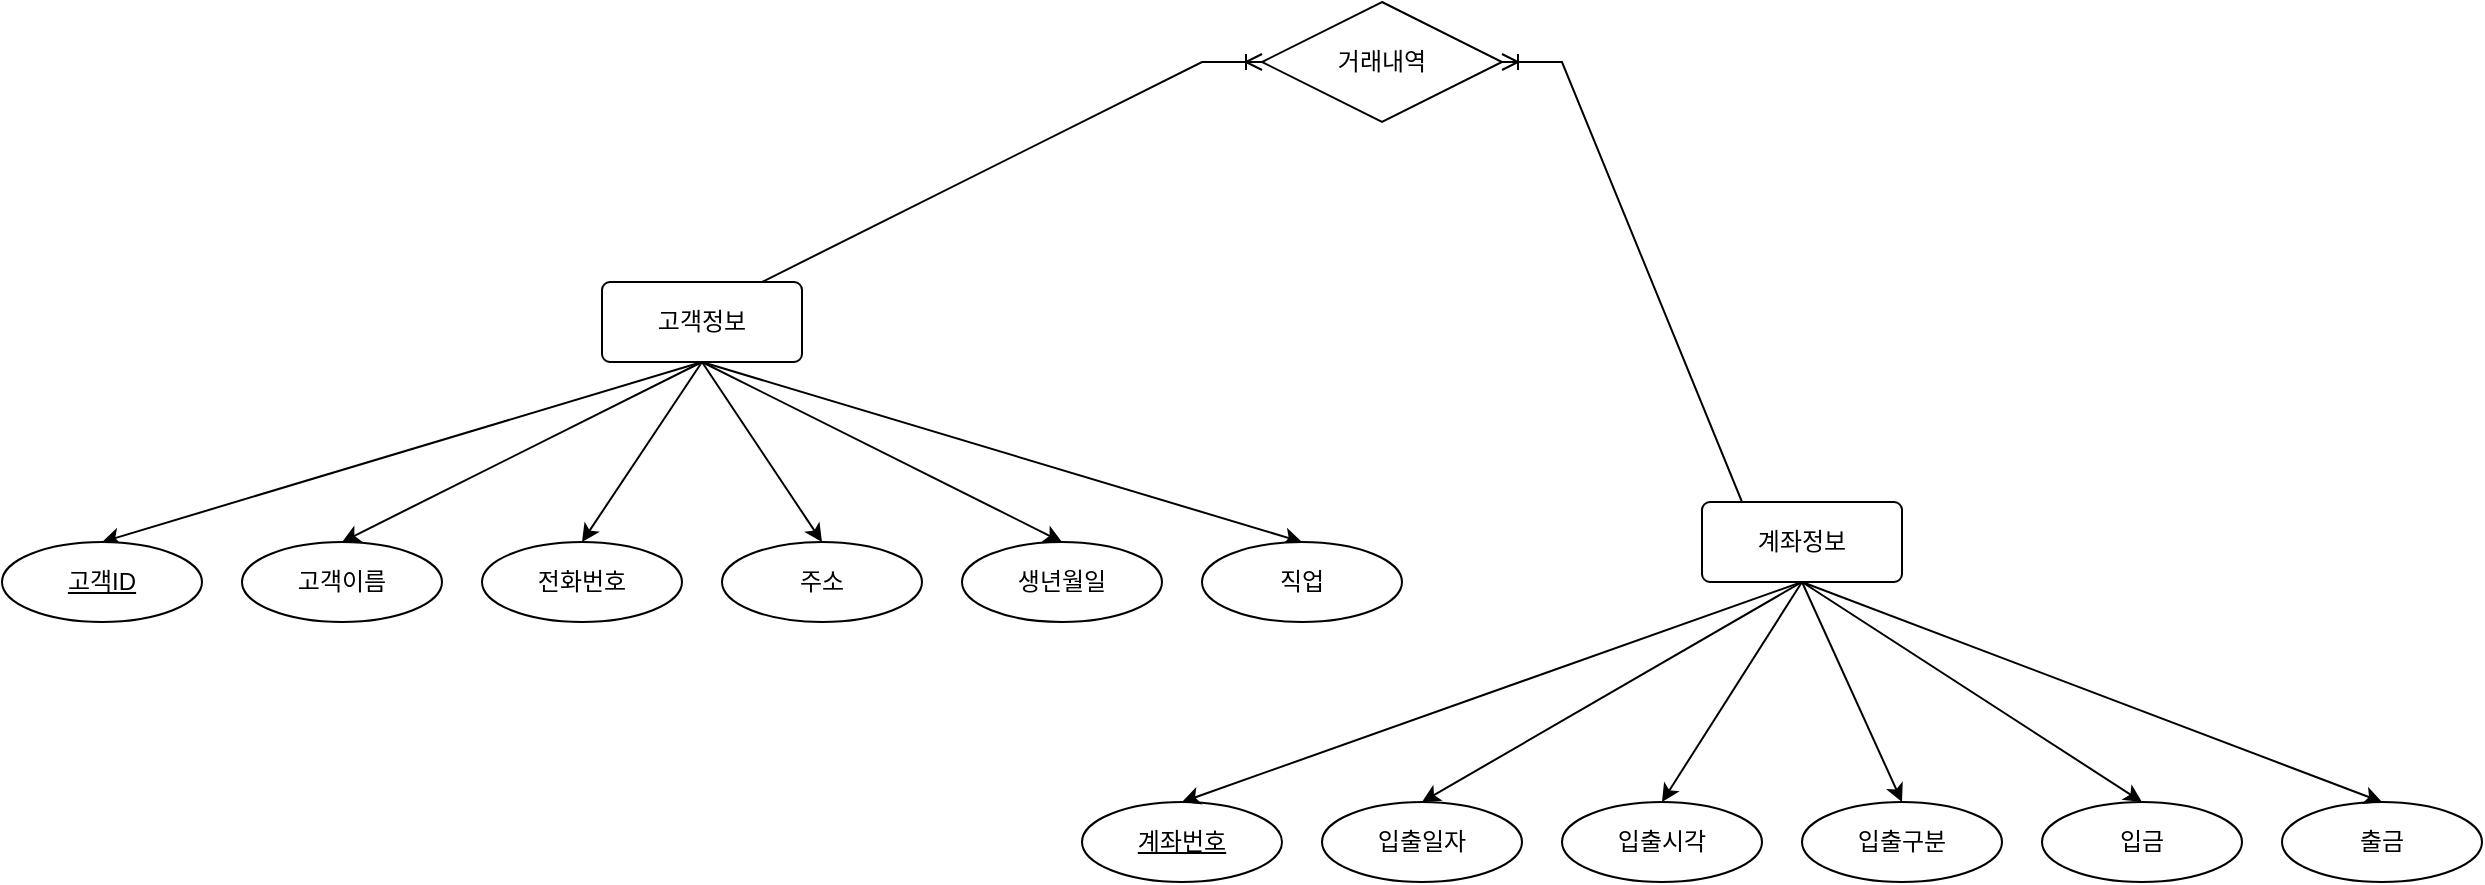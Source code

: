 <mxfile version="21.2.1" type="device">
  <diagram name="페이지-1" id="g9np7MKLt3bW4mT6_ySS">
    <mxGraphModel dx="1366" dy="750" grid="1" gridSize="10" guides="1" tooltips="1" connect="1" arrows="1" fold="1" page="1" pageScale="1" pageWidth="4681" pageHeight="3300" math="0" shadow="0">
      <root>
        <mxCell id="0" />
        <mxCell id="1" parent="0" />
        <mxCell id="_g0iXKSedKcJ-6QyVx5p-8" style="rounded=0;orthogonalLoop=1;jettySize=auto;html=1;entryX=0.5;entryY=0;entryDx=0;entryDy=0;exitX=0.5;exitY=1;exitDx=0;exitDy=0;" edge="1" parent="1" source="_g0iXKSedKcJ-6QyVx5p-1" target="_g0iXKSedKcJ-6QyVx5p-2">
          <mxGeometry relative="1" as="geometry" />
        </mxCell>
        <mxCell id="_g0iXKSedKcJ-6QyVx5p-9" style="rounded=0;orthogonalLoop=1;jettySize=auto;html=1;entryX=0.5;entryY=0;entryDx=0;entryDy=0;exitX=0.5;exitY=1;exitDx=0;exitDy=0;" edge="1" parent="1" source="_g0iXKSedKcJ-6QyVx5p-1" target="_g0iXKSedKcJ-6QyVx5p-3">
          <mxGeometry relative="1" as="geometry" />
        </mxCell>
        <mxCell id="_g0iXKSedKcJ-6QyVx5p-10" style="rounded=0;orthogonalLoop=1;jettySize=auto;html=1;entryX=0.5;entryY=0;entryDx=0;entryDy=0;exitX=0.5;exitY=1;exitDx=0;exitDy=0;" edge="1" parent="1" source="_g0iXKSedKcJ-6QyVx5p-1" target="_g0iXKSedKcJ-6QyVx5p-4">
          <mxGeometry relative="1" as="geometry" />
        </mxCell>
        <mxCell id="_g0iXKSedKcJ-6QyVx5p-11" style="rounded=0;orthogonalLoop=1;jettySize=auto;html=1;entryX=0.5;entryY=0;entryDx=0;entryDy=0;exitX=0.5;exitY=1;exitDx=0;exitDy=0;" edge="1" parent="1" source="_g0iXKSedKcJ-6QyVx5p-1" target="_g0iXKSedKcJ-6QyVx5p-5">
          <mxGeometry relative="1" as="geometry" />
        </mxCell>
        <mxCell id="_g0iXKSedKcJ-6QyVx5p-12" style="rounded=0;orthogonalLoop=1;jettySize=auto;html=1;entryX=0.5;entryY=0;entryDx=0;entryDy=0;exitX=0.5;exitY=1;exitDx=0;exitDy=0;" edge="1" parent="1" source="_g0iXKSedKcJ-6QyVx5p-1" target="_g0iXKSedKcJ-6QyVx5p-6">
          <mxGeometry relative="1" as="geometry" />
        </mxCell>
        <mxCell id="_g0iXKSedKcJ-6QyVx5p-13" style="rounded=0;orthogonalLoop=1;jettySize=auto;html=1;entryX=0.5;entryY=0;entryDx=0;entryDy=0;exitX=0.5;exitY=1;exitDx=0;exitDy=0;" edge="1" parent="1" source="_g0iXKSedKcJ-6QyVx5p-1" target="_g0iXKSedKcJ-6QyVx5p-7">
          <mxGeometry relative="1" as="geometry" />
        </mxCell>
        <mxCell id="_g0iXKSedKcJ-6QyVx5p-1" value="고객정보" style="rounded=1;arcSize=10;whiteSpace=wrap;html=1;align=center;" vertex="1" parent="1">
          <mxGeometry x="710" y="700" width="100" height="40" as="geometry" />
        </mxCell>
        <mxCell id="_g0iXKSedKcJ-6QyVx5p-2" value="고객ID" style="ellipse;whiteSpace=wrap;html=1;align=center;fontStyle=4;" vertex="1" parent="1">
          <mxGeometry x="410" y="830" width="100" height="40" as="geometry" />
        </mxCell>
        <mxCell id="_g0iXKSedKcJ-6QyVx5p-3" value="고객이름" style="ellipse;whiteSpace=wrap;html=1;align=center;" vertex="1" parent="1">
          <mxGeometry x="530" y="830" width="100" height="40" as="geometry" />
        </mxCell>
        <mxCell id="_g0iXKSedKcJ-6QyVx5p-4" value="전화번호" style="ellipse;whiteSpace=wrap;html=1;align=center;" vertex="1" parent="1">
          <mxGeometry x="650" y="830" width="100" height="40" as="geometry" />
        </mxCell>
        <mxCell id="_g0iXKSedKcJ-6QyVx5p-5" value="주소" style="ellipse;whiteSpace=wrap;html=1;align=center;" vertex="1" parent="1">
          <mxGeometry x="770" y="830" width="100" height="40" as="geometry" />
        </mxCell>
        <mxCell id="_g0iXKSedKcJ-6QyVx5p-6" value="생년월일" style="ellipse;whiteSpace=wrap;html=1;align=center;" vertex="1" parent="1">
          <mxGeometry x="890" y="830" width="100" height="40" as="geometry" />
        </mxCell>
        <mxCell id="_g0iXKSedKcJ-6QyVx5p-7" value="직업" style="ellipse;whiteSpace=wrap;html=1;align=center;" vertex="1" parent="1">
          <mxGeometry x="1010" y="830" width="100" height="40" as="geometry" />
        </mxCell>
        <mxCell id="_g0iXKSedKcJ-6QyVx5p-15" value="계좌정보" style="rounded=1;arcSize=10;whiteSpace=wrap;html=1;align=center;" vertex="1" parent="1">
          <mxGeometry x="1260" y="810" width="100" height="40" as="geometry" />
        </mxCell>
        <mxCell id="_g0iXKSedKcJ-6QyVx5p-16" value="계좌번호" style="ellipse;whiteSpace=wrap;html=1;align=center;fontStyle=4;" vertex="1" parent="1">
          <mxGeometry x="950" y="960" width="100" height="40" as="geometry" />
        </mxCell>
        <mxCell id="_g0iXKSedKcJ-6QyVx5p-17" value="입출일자" style="ellipse;whiteSpace=wrap;html=1;align=center;" vertex="1" parent="1">
          <mxGeometry x="1070" y="960" width="100" height="40" as="geometry" />
        </mxCell>
        <mxCell id="_g0iXKSedKcJ-6QyVx5p-18" value="입출시각" style="ellipse;whiteSpace=wrap;html=1;align=center;" vertex="1" parent="1">
          <mxGeometry x="1190" y="960" width="100" height="40" as="geometry" />
        </mxCell>
        <mxCell id="_g0iXKSedKcJ-6QyVx5p-19" value="입출구분" style="ellipse;whiteSpace=wrap;html=1;align=center;" vertex="1" parent="1">
          <mxGeometry x="1310" y="960" width="100" height="40" as="geometry" />
        </mxCell>
        <mxCell id="_g0iXKSedKcJ-6QyVx5p-20" value="입금" style="ellipse;whiteSpace=wrap;html=1;align=center;" vertex="1" parent="1">
          <mxGeometry x="1430" y="960" width="100" height="40" as="geometry" />
        </mxCell>
        <mxCell id="_g0iXKSedKcJ-6QyVx5p-21" value="출금" style="ellipse;whiteSpace=wrap;html=1;align=center;" vertex="1" parent="1">
          <mxGeometry x="1550" y="960" width="100" height="40" as="geometry" />
        </mxCell>
        <mxCell id="_g0iXKSedKcJ-6QyVx5p-22" style="rounded=0;orthogonalLoop=1;jettySize=auto;html=1;entryX=0.5;entryY=0;entryDx=0;entryDy=0;exitX=0.5;exitY=1;exitDx=0;exitDy=0;" edge="1" parent="1" source="_g0iXKSedKcJ-6QyVx5p-15" target="_g0iXKSedKcJ-6QyVx5p-16">
          <mxGeometry relative="1" as="geometry">
            <mxPoint x="1310" y="880" as="sourcePoint" />
            <mxPoint x="1010" y="940" as="targetPoint" />
          </mxGeometry>
        </mxCell>
        <mxCell id="_g0iXKSedKcJ-6QyVx5p-23" style="rounded=0;orthogonalLoop=1;jettySize=auto;html=1;entryX=0.5;entryY=0;entryDx=0;entryDy=0;exitX=0.5;exitY=1;exitDx=0;exitDy=0;" edge="1" parent="1" source="_g0iXKSedKcJ-6QyVx5p-15" target="_g0iXKSedKcJ-6QyVx5p-17">
          <mxGeometry relative="1" as="geometry">
            <mxPoint x="1320" y="860" as="sourcePoint" />
            <mxPoint x="1010" y="950" as="targetPoint" />
          </mxGeometry>
        </mxCell>
        <mxCell id="_g0iXKSedKcJ-6QyVx5p-24" style="rounded=0;orthogonalLoop=1;jettySize=auto;html=1;entryX=0.5;entryY=0;entryDx=0;entryDy=0;exitX=0.5;exitY=1;exitDx=0;exitDy=0;" edge="1" parent="1" source="_g0iXKSedKcJ-6QyVx5p-15" target="_g0iXKSedKcJ-6QyVx5p-18">
          <mxGeometry relative="1" as="geometry">
            <mxPoint x="1320" y="890" as="sourcePoint" />
            <mxPoint x="1010" y="950" as="targetPoint" />
          </mxGeometry>
        </mxCell>
        <mxCell id="_g0iXKSedKcJ-6QyVx5p-25" style="rounded=0;orthogonalLoop=1;jettySize=auto;html=1;entryX=0.5;entryY=0;entryDx=0;entryDy=0;exitX=0.5;exitY=1;exitDx=0;exitDy=0;" edge="1" parent="1" source="_g0iXKSedKcJ-6QyVx5p-15" target="_g0iXKSedKcJ-6QyVx5p-19">
          <mxGeometry relative="1" as="geometry">
            <mxPoint x="1330" y="900" as="sourcePoint" />
            <mxPoint x="1020" y="960" as="targetPoint" />
          </mxGeometry>
        </mxCell>
        <mxCell id="_g0iXKSedKcJ-6QyVx5p-26" style="rounded=0;orthogonalLoop=1;jettySize=auto;html=1;entryX=0.5;entryY=0;entryDx=0;entryDy=0;exitX=0.5;exitY=1;exitDx=0;exitDy=0;" edge="1" parent="1" source="_g0iXKSedKcJ-6QyVx5p-15" target="_g0iXKSedKcJ-6QyVx5p-20">
          <mxGeometry relative="1" as="geometry">
            <mxPoint x="1340" y="910" as="sourcePoint" />
            <mxPoint x="1030" y="970" as="targetPoint" />
          </mxGeometry>
        </mxCell>
        <mxCell id="_g0iXKSedKcJ-6QyVx5p-27" style="rounded=0;orthogonalLoop=1;jettySize=auto;html=1;entryX=0.5;entryY=0;entryDx=0;entryDy=0;exitX=0.5;exitY=1;exitDx=0;exitDy=0;" edge="1" parent="1" source="_g0iXKSedKcJ-6QyVx5p-15" target="_g0iXKSedKcJ-6QyVx5p-21">
          <mxGeometry relative="1" as="geometry">
            <mxPoint x="1690" y="820" as="sourcePoint" />
            <mxPoint x="1380" y="880" as="targetPoint" />
          </mxGeometry>
        </mxCell>
        <mxCell id="_g0iXKSedKcJ-6QyVx5p-29" value="거래내역" style="shape=rhombus;perimeter=rhombusPerimeter;whiteSpace=wrap;html=1;align=center;" vertex="1" parent="1">
          <mxGeometry x="1040" y="560" width="120" height="60" as="geometry" />
        </mxCell>
        <mxCell id="_g0iXKSedKcJ-6QyVx5p-30" value="" style="edgeStyle=entityRelationEdgeStyle;fontSize=12;html=1;endArrow=ERoneToMany;rounded=0;exitX=0.5;exitY=0;exitDx=0;exitDy=0;entryX=0;entryY=0.5;entryDx=0;entryDy=0;" edge="1" parent="1" source="_g0iXKSedKcJ-6QyVx5p-1" target="_g0iXKSedKcJ-6QyVx5p-29">
          <mxGeometry width="100" height="100" relative="1" as="geometry">
            <mxPoint x="930" y="780" as="sourcePoint" />
            <mxPoint x="1030" y="680" as="targetPoint" />
          </mxGeometry>
        </mxCell>
        <mxCell id="_g0iXKSedKcJ-6QyVx5p-31" value="" style="edgeStyle=entityRelationEdgeStyle;fontSize=12;html=1;endArrow=ERoneToMany;rounded=0;exitX=0.5;exitY=0;exitDx=0;exitDy=0;entryX=1;entryY=0.5;entryDx=0;entryDy=0;" edge="1" parent="1" source="_g0iXKSedKcJ-6QyVx5p-15" target="_g0iXKSedKcJ-6QyVx5p-29">
          <mxGeometry width="100" height="100" relative="1" as="geometry">
            <mxPoint x="950" y="750" as="sourcePoint" />
            <mxPoint x="1230" y="640" as="targetPoint" />
          </mxGeometry>
        </mxCell>
      </root>
    </mxGraphModel>
  </diagram>
</mxfile>
